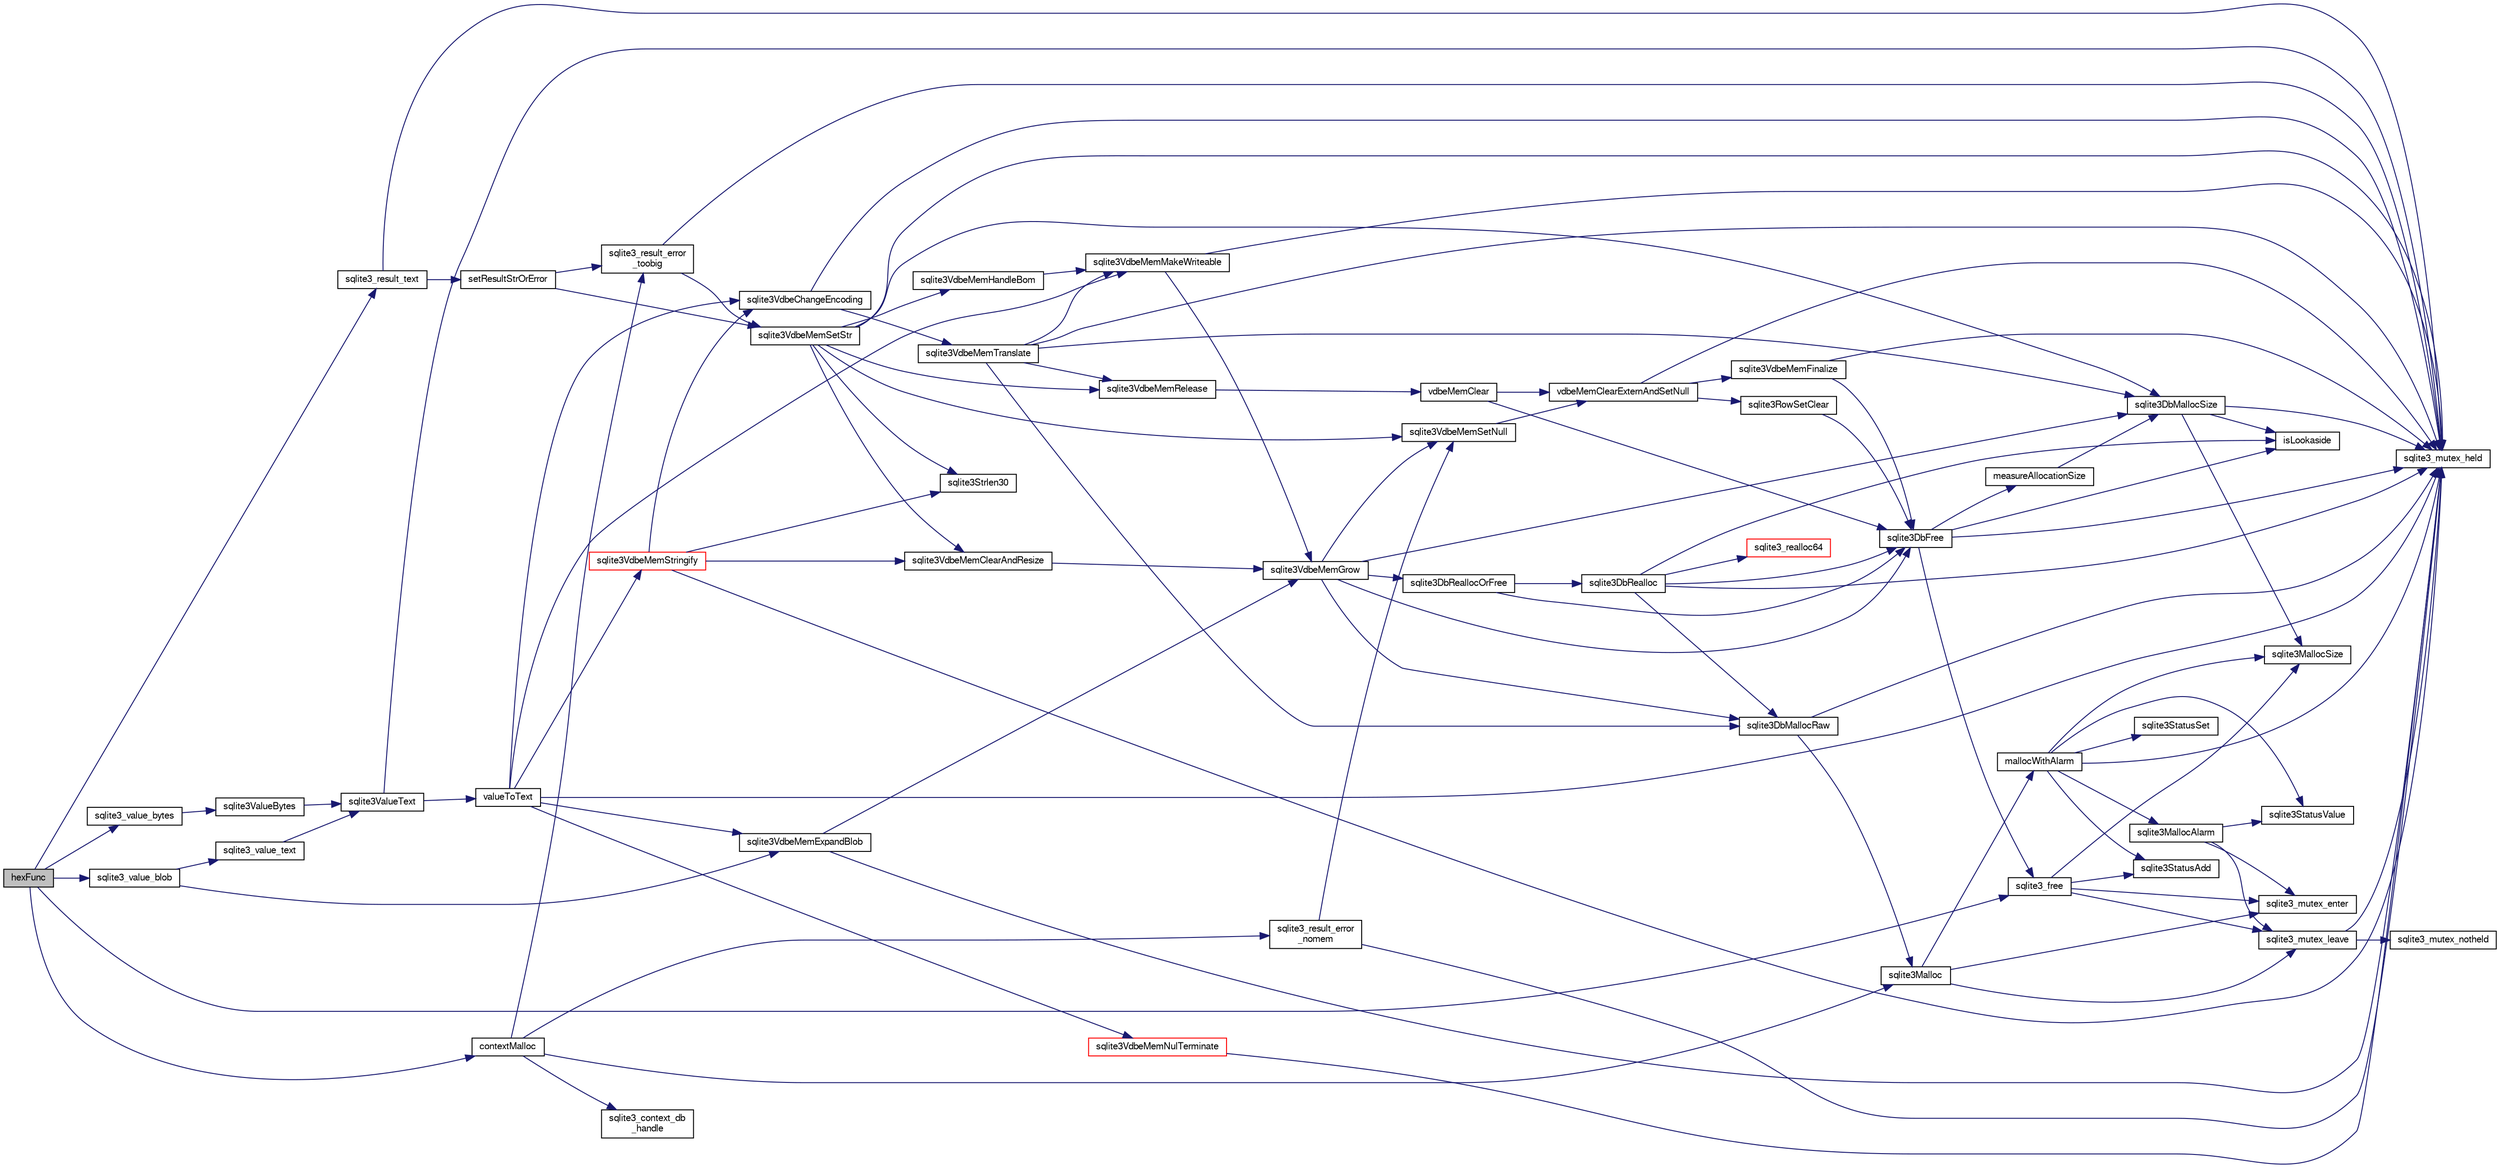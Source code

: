 digraph "hexFunc"
{
  edge [fontname="FreeSans",fontsize="10",labelfontname="FreeSans",labelfontsize="10"];
  node [fontname="FreeSans",fontsize="10",shape=record];
  rankdir="LR";
  Node138585 [label="hexFunc",height=0.2,width=0.4,color="black", fillcolor="grey75", style="filled", fontcolor="black"];
  Node138585 -> Node138586 [color="midnightblue",fontsize="10",style="solid",fontname="FreeSans"];
  Node138586 [label="sqlite3_value_blob",height=0.2,width=0.4,color="black", fillcolor="white", style="filled",URL="$sqlite3_8c.html#af2d4d12032718e4d9a929bcf561370c8"];
  Node138586 -> Node138587 [color="midnightblue",fontsize="10",style="solid",fontname="FreeSans"];
  Node138587 [label="sqlite3VdbeMemExpandBlob",height=0.2,width=0.4,color="black", fillcolor="white", style="filled",URL="$sqlite3_8c.html#afa1d06c05f058623f190c05aac4a5c7c"];
  Node138587 -> Node138588 [color="midnightblue",fontsize="10",style="solid",fontname="FreeSans"];
  Node138588 [label="sqlite3_mutex_held",height=0.2,width=0.4,color="black", fillcolor="white", style="filled",URL="$sqlite3_8c.html#acf77da68932b6bc163c5e68547ecc3e7"];
  Node138587 -> Node138589 [color="midnightblue",fontsize="10",style="solid",fontname="FreeSans"];
  Node138589 [label="sqlite3VdbeMemGrow",height=0.2,width=0.4,color="black", fillcolor="white", style="filled",URL="$sqlite3_8c.html#aba753c9690ae0ba31b5100945cf29447"];
  Node138589 -> Node138590 [color="midnightblue",fontsize="10",style="solid",fontname="FreeSans"];
  Node138590 [label="sqlite3DbMallocSize",height=0.2,width=0.4,color="black", fillcolor="white", style="filled",URL="$sqlite3_8c.html#aa397e5a8a03495203a0767abf0a71f86"];
  Node138590 -> Node138591 [color="midnightblue",fontsize="10",style="solid",fontname="FreeSans"];
  Node138591 [label="sqlite3MallocSize",height=0.2,width=0.4,color="black", fillcolor="white", style="filled",URL="$sqlite3_8c.html#acf5d2a5f35270bafb050bd2def576955"];
  Node138590 -> Node138588 [color="midnightblue",fontsize="10",style="solid",fontname="FreeSans"];
  Node138590 -> Node138592 [color="midnightblue",fontsize="10",style="solid",fontname="FreeSans"];
  Node138592 [label="isLookaside",height=0.2,width=0.4,color="black", fillcolor="white", style="filled",URL="$sqlite3_8c.html#a770fa05ff9717b75e16f4d968a77b897"];
  Node138589 -> Node138593 [color="midnightblue",fontsize="10",style="solid",fontname="FreeSans"];
  Node138593 [label="sqlite3DbReallocOrFree",height=0.2,width=0.4,color="black", fillcolor="white", style="filled",URL="$sqlite3_8c.html#a532a9fd62eeb46b61885a0fff075231c"];
  Node138593 -> Node138594 [color="midnightblue",fontsize="10",style="solid",fontname="FreeSans"];
  Node138594 [label="sqlite3DbRealloc",height=0.2,width=0.4,color="black", fillcolor="white", style="filled",URL="$sqlite3_8c.html#ae028f4902a9d29bcaf310ff289ee87dc"];
  Node138594 -> Node138588 [color="midnightblue",fontsize="10",style="solid",fontname="FreeSans"];
  Node138594 -> Node138595 [color="midnightblue",fontsize="10",style="solid",fontname="FreeSans"];
  Node138595 [label="sqlite3DbMallocRaw",height=0.2,width=0.4,color="black", fillcolor="white", style="filled",URL="$sqlite3_8c.html#abbe8be0cf7175e11ddc3e2218fad924e"];
  Node138595 -> Node138588 [color="midnightblue",fontsize="10",style="solid",fontname="FreeSans"];
  Node138595 -> Node138596 [color="midnightblue",fontsize="10",style="solid",fontname="FreeSans"];
  Node138596 [label="sqlite3Malloc",height=0.2,width=0.4,color="black", fillcolor="white", style="filled",URL="$sqlite3_8c.html#a361a2eaa846b1885f123abe46f5d8b2b"];
  Node138596 -> Node138597 [color="midnightblue",fontsize="10",style="solid",fontname="FreeSans"];
  Node138597 [label="sqlite3_mutex_enter",height=0.2,width=0.4,color="black", fillcolor="white", style="filled",URL="$sqlite3_8c.html#a1c12cde690bd89f104de5cbad12a6bf5"];
  Node138596 -> Node138598 [color="midnightblue",fontsize="10",style="solid",fontname="FreeSans"];
  Node138598 [label="mallocWithAlarm",height=0.2,width=0.4,color="black", fillcolor="white", style="filled",URL="$sqlite3_8c.html#ab070d5cf8e48ec8a6a43cf025d48598b"];
  Node138598 -> Node138588 [color="midnightblue",fontsize="10",style="solid",fontname="FreeSans"];
  Node138598 -> Node138599 [color="midnightblue",fontsize="10",style="solid",fontname="FreeSans"];
  Node138599 [label="sqlite3StatusSet",height=0.2,width=0.4,color="black", fillcolor="white", style="filled",URL="$sqlite3_8c.html#afec7586c01fcb5ea17dc9d7725a589d9"];
  Node138598 -> Node138600 [color="midnightblue",fontsize="10",style="solid",fontname="FreeSans"];
  Node138600 [label="sqlite3StatusValue",height=0.2,width=0.4,color="black", fillcolor="white", style="filled",URL="$sqlite3_8c.html#a30b8ac296c6e200c1fa57708d52c6ef6"];
  Node138598 -> Node138601 [color="midnightblue",fontsize="10",style="solid",fontname="FreeSans"];
  Node138601 [label="sqlite3MallocAlarm",height=0.2,width=0.4,color="black", fillcolor="white", style="filled",URL="$sqlite3_8c.html#ada66988e8471d1198f3219c062377508"];
  Node138601 -> Node138600 [color="midnightblue",fontsize="10",style="solid",fontname="FreeSans"];
  Node138601 -> Node138602 [color="midnightblue",fontsize="10",style="solid",fontname="FreeSans"];
  Node138602 [label="sqlite3_mutex_leave",height=0.2,width=0.4,color="black", fillcolor="white", style="filled",URL="$sqlite3_8c.html#a5838d235601dbd3c1fa993555c6bcc93"];
  Node138602 -> Node138588 [color="midnightblue",fontsize="10",style="solid",fontname="FreeSans"];
  Node138602 -> Node138603 [color="midnightblue",fontsize="10",style="solid",fontname="FreeSans"];
  Node138603 [label="sqlite3_mutex_notheld",height=0.2,width=0.4,color="black", fillcolor="white", style="filled",URL="$sqlite3_8c.html#a83967c837c1c000d3b5adcfaa688f5dc"];
  Node138601 -> Node138597 [color="midnightblue",fontsize="10",style="solid",fontname="FreeSans"];
  Node138598 -> Node138591 [color="midnightblue",fontsize="10",style="solid",fontname="FreeSans"];
  Node138598 -> Node138604 [color="midnightblue",fontsize="10",style="solid",fontname="FreeSans"];
  Node138604 [label="sqlite3StatusAdd",height=0.2,width=0.4,color="black", fillcolor="white", style="filled",URL="$sqlite3_8c.html#afa029f93586aeab4cc85360905dae9cd"];
  Node138596 -> Node138602 [color="midnightblue",fontsize="10",style="solid",fontname="FreeSans"];
  Node138594 -> Node138592 [color="midnightblue",fontsize="10",style="solid",fontname="FreeSans"];
  Node138594 -> Node138605 [color="midnightblue",fontsize="10",style="solid",fontname="FreeSans"];
  Node138605 [label="sqlite3DbFree",height=0.2,width=0.4,color="black", fillcolor="white", style="filled",URL="$sqlite3_8c.html#ac70ab821a6607b4a1b909582dc37a069"];
  Node138605 -> Node138588 [color="midnightblue",fontsize="10",style="solid",fontname="FreeSans"];
  Node138605 -> Node138606 [color="midnightblue",fontsize="10",style="solid",fontname="FreeSans"];
  Node138606 [label="measureAllocationSize",height=0.2,width=0.4,color="black", fillcolor="white", style="filled",URL="$sqlite3_8c.html#a45731e644a22fdb756e2b6337224217a"];
  Node138606 -> Node138590 [color="midnightblue",fontsize="10",style="solid",fontname="FreeSans"];
  Node138605 -> Node138592 [color="midnightblue",fontsize="10",style="solid",fontname="FreeSans"];
  Node138605 -> Node138607 [color="midnightblue",fontsize="10",style="solid",fontname="FreeSans"];
  Node138607 [label="sqlite3_free",height=0.2,width=0.4,color="black", fillcolor="white", style="filled",URL="$sqlite3_8c.html#a6552349e36a8a691af5487999ab09519"];
  Node138607 -> Node138597 [color="midnightblue",fontsize="10",style="solid",fontname="FreeSans"];
  Node138607 -> Node138604 [color="midnightblue",fontsize="10",style="solid",fontname="FreeSans"];
  Node138607 -> Node138591 [color="midnightblue",fontsize="10",style="solid",fontname="FreeSans"];
  Node138607 -> Node138602 [color="midnightblue",fontsize="10",style="solid",fontname="FreeSans"];
  Node138594 -> Node138608 [color="midnightblue",fontsize="10",style="solid",fontname="FreeSans"];
  Node138608 [label="sqlite3_realloc64",height=0.2,width=0.4,color="red", fillcolor="white", style="filled",URL="$sqlite3_8c.html#a3765a714077ee547e811034236dc9ecd"];
  Node138593 -> Node138605 [color="midnightblue",fontsize="10",style="solid",fontname="FreeSans"];
  Node138589 -> Node138605 [color="midnightblue",fontsize="10",style="solid",fontname="FreeSans"];
  Node138589 -> Node138595 [color="midnightblue",fontsize="10",style="solid",fontname="FreeSans"];
  Node138589 -> Node138722 [color="midnightblue",fontsize="10",style="solid",fontname="FreeSans"];
  Node138722 [label="sqlite3VdbeMemSetNull",height=0.2,width=0.4,color="black", fillcolor="white", style="filled",URL="$sqlite3_8c.html#ae01092c23aebaf8a3ebdf3954609b410"];
  Node138722 -> Node138665 [color="midnightblue",fontsize="10",style="solid",fontname="FreeSans"];
  Node138665 [label="vdbeMemClearExternAndSetNull",height=0.2,width=0.4,color="black", fillcolor="white", style="filled",URL="$sqlite3_8c.html#a29c41a360fb0e86b817777daf061230c"];
  Node138665 -> Node138588 [color="midnightblue",fontsize="10",style="solid",fontname="FreeSans"];
  Node138665 -> Node138666 [color="midnightblue",fontsize="10",style="solid",fontname="FreeSans"];
  Node138666 [label="sqlite3VdbeMemFinalize",height=0.2,width=0.4,color="black", fillcolor="white", style="filled",URL="$sqlite3_8c.html#a2568220f48ddef81b1c43e401042d9d2"];
  Node138666 -> Node138588 [color="midnightblue",fontsize="10",style="solid",fontname="FreeSans"];
  Node138666 -> Node138605 [color="midnightblue",fontsize="10",style="solid",fontname="FreeSans"];
  Node138665 -> Node138667 [color="midnightblue",fontsize="10",style="solid",fontname="FreeSans"];
  Node138667 [label="sqlite3RowSetClear",height=0.2,width=0.4,color="black", fillcolor="white", style="filled",URL="$sqlite3_8c.html#ae153de0cd969511a607e26deeca80342"];
  Node138667 -> Node138605 [color="midnightblue",fontsize="10",style="solid",fontname="FreeSans"];
  Node138586 -> Node138657 [color="midnightblue",fontsize="10",style="solid",fontname="FreeSans"];
  Node138657 [label="sqlite3_value_text",height=0.2,width=0.4,color="black", fillcolor="white", style="filled",URL="$sqlite3_8c.html#aef2ace3239e6dd59c74110faa70f8171"];
  Node138657 -> Node138658 [color="midnightblue",fontsize="10",style="solid",fontname="FreeSans"];
  Node138658 [label="sqlite3ValueText",height=0.2,width=0.4,color="black", fillcolor="white", style="filled",URL="$sqlite3_8c.html#ad567a94e52d1adf81f4857fdba00a59b"];
  Node138658 -> Node138588 [color="midnightblue",fontsize="10",style="solid",fontname="FreeSans"];
  Node138658 -> Node138659 [color="midnightblue",fontsize="10",style="solid",fontname="FreeSans"];
  Node138659 [label="valueToText",height=0.2,width=0.4,color="black", fillcolor="white", style="filled",URL="$sqlite3_8c.html#abded1c4848e5c5901949c02af499044c"];
  Node138659 -> Node138588 [color="midnightblue",fontsize="10",style="solid",fontname="FreeSans"];
  Node138659 -> Node138587 [color="midnightblue",fontsize="10",style="solid",fontname="FreeSans"];
  Node138659 -> Node138660 [color="midnightblue",fontsize="10",style="solid",fontname="FreeSans"];
  Node138660 [label="sqlite3VdbeChangeEncoding",height=0.2,width=0.4,color="black", fillcolor="white", style="filled",URL="$sqlite3_8c.html#aa7cf8e488bf8cf9ec18528f52a40de31"];
  Node138660 -> Node138588 [color="midnightblue",fontsize="10",style="solid",fontname="FreeSans"];
  Node138660 -> Node138661 [color="midnightblue",fontsize="10",style="solid",fontname="FreeSans"];
  Node138661 [label="sqlite3VdbeMemTranslate",height=0.2,width=0.4,color="black", fillcolor="white", style="filled",URL="$sqlite3_8c.html#adc5f07459f00d96ec7591be255d029f5"];
  Node138661 -> Node138588 [color="midnightblue",fontsize="10",style="solid",fontname="FreeSans"];
  Node138661 -> Node138662 [color="midnightblue",fontsize="10",style="solid",fontname="FreeSans"];
  Node138662 [label="sqlite3VdbeMemMakeWriteable",height=0.2,width=0.4,color="black", fillcolor="white", style="filled",URL="$sqlite3_8c.html#afabdd8032205a36c69ad191c6bbb6a34"];
  Node138662 -> Node138588 [color="midnightblue",fontsize="10",style="solid",fontname="FreeSans"];
  Node138662 -> Node138589 [color="midnightblue",fontsize="10",style="solid",fontname="FreeSans"];
  Node138661 -> Node138595 [color="midnightblue",fontsize="10",style="solid",fontname="FreeSans"];
  Node138661 -> Node138663 [color="midnightblue",fontsize="10",style="solid",fontname="FreeSans"];
  Node138663 [label="sqlite3VdbeMemRelease",height=0.2,width=0.4,color="black", fillcolor="white", style="filled",URL="$sqlite3_8c.html#a90606361dbeba88159fd6ff03fcc10cc"];
  Node138663 -> Node138664 [color="midnightblue",fontsize="10",style="solid",fontname="FreeSans"];
  Node138664 [label="vdbeMemClear",height=0.2,width=0.4,color="black", fillcolor="white", style="filled",URL="$sqlite3_8c.html#a489eef6e55ad0dadf67578726b935d12"];
  Node138664 -> Node138665 [color="midnightblue",fontsize="10",style="solid",fontname="FreeSans"];
  Node138664 -> Node138605 [color="midnightblue",fontsize="10",style="solid",fontname="FreeSans"];
  Node138661 -> Node138590 [color="midnightblue",fontsize="10",style="solid",fontname="FreeSans"];
  Node138659 -> Node138662 [color="midnightblue",fontsize="10",style="solid",fontname="FreeSans"];
  Node138659 -> Node138668 [color="midnightblue",fontsize="10",style="solid",fontname="FreeSans"];
  Node138668 [label="sqlite3VdbeMemNulTerminate",height=0.2,width=0.4,color="red", fillcolor="white", style="filled",URL="$sqlite3_8c.html#ad72ffa8a87fad7797ceeca0682df6aa3"];
  Node138668 -> Node138588 [color="midnightblue",fontsize="10",style="solid",fontname="FreeSans"];
  Node138659 -> Node138670 [color="midnightblue",fontsize="10",style="solid",fontname="FreeSans"];
  Node138670 [label="sqlite3VdbeMemStringify",height=0.2,width=0.4,color="red", fillcolor="white", style="filled",URL="$sqlite3_8c.html#aaf8a4e6bd1059297d279570e30b7680a"];
  Node138670 -> Node138588 [color="midnightblue",fontsize="10",style="solid",fontname="FreeSans"];
  Node138670 -> Node138671 [color="midnightblue",fontsize="10",style="solid",fontname="FreeSans"];
  Node138671 [label="sqlite3VdbeMemClearAndResize",height=0.2,width=0.4,color="black", fillcolor="white", style="filled",URL="$sqlite3_8c.html#add082be4aa46084ecdf023cfac898231"];
  Node138671 -> Node138589 [color="midnightblue",fontsize="10",style="solid",fontname="FreeSans"];
  Node138670 -> Node138654 [color="midnightblue",fontsize="10",style="solid",fontname="FreeSans"];
  Node138654 [label="sqlite3Strlen30",height=0.2,width=0.4,color="black", fillcolor="white", style="filled",URL="$sqlite3_8c.html#a3dcd80ba41f1a308193dee74857b62a7"];
  Node138670 -> Node138660 [color="midnightblue",fontsize="10",style="solid",fontname="FreeSans"];
  Node138585 -> Node138716 [color="midnightblue",fontsize="10",style="solid",fontname="FreeSans"];
  Node138716 [label="sqlite3_value_bytes",height=0.2,width=0.4,color="black", fillcolor="white", style="filled",URL="$sqlite3_8c.html#aee6da873358a81b4bbbe1284f157b146"];
  Node138716 -> Node138717 [color="midnightblue",fontsize="10",style="solid",fontname="FreeSans"];
  Node138717 [label="sqlite3ValueBytes",height=0.2,width=0.4,color="black", fillcolor="white", style="filled",URL="$sqlite3_8c.html#a2eac906bf499092dbbbfbb47ae75ad06"];
  Node138717 -> Node138658 [color="midnightblue",fontsize="10",style="solid",fontname="FreeSans"];
  Node138585 -> Node138718 [color="midnightblue",fontsize="10",style="solid",fontname="FreeSans"];
  Node138718 [label="contextMalloc",height=0.2,width=0.4,color="black", fillcolor="white", style="filled",URL="$sqlite3_8c.html#a09e5794a0f9a8269eda3bc32d43d63c9"];
  Node138718 -> Node138719 [color="midnightblue",fontsize="10",style="solid",fontname="FreeSans"];
  Node138719 [label="sqlite3_context_db\l_handle",height=0.2,width=0.4,color="black", fillcolor="white", style="filled",URL="$sqlite3_8c.html#a4b82e673c3dcc88c179e2bae5629fa60"];
  Node138718 -> Node138720 [color="midnightblue",fontsize="10",style="solid",fontname="FreeSans"];
  Node138720 [label="sqlite3_result_error\l_toobig",height=0.2,width=0.4,color="black", fillcolor="white", style="filled",URL="$sqlite3_8c.html#ad4f0c5e8c9421d0c4550c1a108221abe"];
  Node138720 -> Node138588 [color="midnightblue",fontsize="10",style="solid",fontname="FreeSans"];
  Node138720 -> Node138721 [color="midnightblue",fontsize="10",style="solid",fontname="FreeSans"];
  Node138721 [label="sqlite3VdbeMemSetStr",height=0.2,width=0.4,color="black", fillcolor="white", style="filled",URL="$sqlite3_8c.html#a9697bec7c3b512483638ea3646191d7d"];
  Node138721 -> Node138588 [color="midnightblue",fontsize="10",style="solid",fontname="FreeSans"];
  Node138721 -> Node138722 [color="midnightblue",fontsize="10",style="solid",fontname="FreeSans"];
  Node138721 -> Node138654 [color="midnightblue",fontsize="10",style="solid",fontname="FreeSans"];
  Node138721 -> Node138671 [color="midnightblue",fontsize="10",style="solid",fontname="FreeSans"];
  Node138721 -> Node138663 [color="midnightblue",fontsize="10",style="solid",fontname="FreeSans"];
  Node138721 -> Node138590 [color="midnightblue",fontsize="10",style="solid",fontname="FreeSans"];
  Node138721 -> Node138723 [color="midnightblue",fontsize="10",style="solid",fontname="FreeSans"];
  Node138723 [label="sqlite3VdbeMemHandleBom",height=0.2,width=0.4,color="black", fillcolor="white", style="filled",URL="$sqlite3_8c.html#a8ac47607e6893715d335a0f6f4b58e3e"];
  Node138723 -> Node138662 [color="midnightblue",fontsize="10",style="solid",fontname="FreeSans"];
  Node138718 -> Node138596 [color="midnightblue",fontsize="10",style="solid",fontname="FreeSans"];
  Node138718 -> Node138724 [color="midnightblue",fontsize="10",style="solid",fontname="FreeSans"];
  Node138724 [label="sqlite3_result_error\l_nomem",height=0.2,width=0.4,color="black", fillcolor="white", style="filled",URL="$sqlite3_8c.html#aa3c1191fb83e4e8bdde15f13d05bd82a"];
  Node138724 -> Node138588 [color="midnightblue",fontsize="10",style="solid",fontname="FreeSans"];
  Node138724 -> Node138722 [color="midnightblue",fontsize="10",style="solid",fontname="FreeSans"];
  Node138585 -> Node138726 [color="midnightblue",fontsize="10",style="solid",fontname="FreeSans"];
  Node138726 [label="sqlite3_result_text",height=0.2,width=0.4,color="black", fillcolor="white", style="filled",URL="$sqlite3_8c.html#a2c06bc83045bd7986b89e5e8bd689bdf"];
  Node138726 -> Node138588 [color="midnightblue",fontsize="10",style="solid",fontname="FreeSans"];
  Node138726 -> Node138727 [color="midnightblue",fontsize="10",style="solid",fontname="FreeSans"];
  Node138727 [label="setResultStrOrError",height=0.2,width=0.4,color="black", fillcolor="white", style="filled",URL="$sqlite3_8c.html#af1d0f45c261a19434fad327798cc6d6b"];
  Node138727 -> Node138721 [color="midnightblue",fontsize="10",style="solid",fontname="FreeSans"];
  Node138727 -> Node138720 [color="midnightblue",fontsize="10",style="solid",fontname="FreeSans"];
  Node138585 -> Node138607 [color="midnightblue",fontsize="10",style="solid",fontname="FreeSans"];
}
